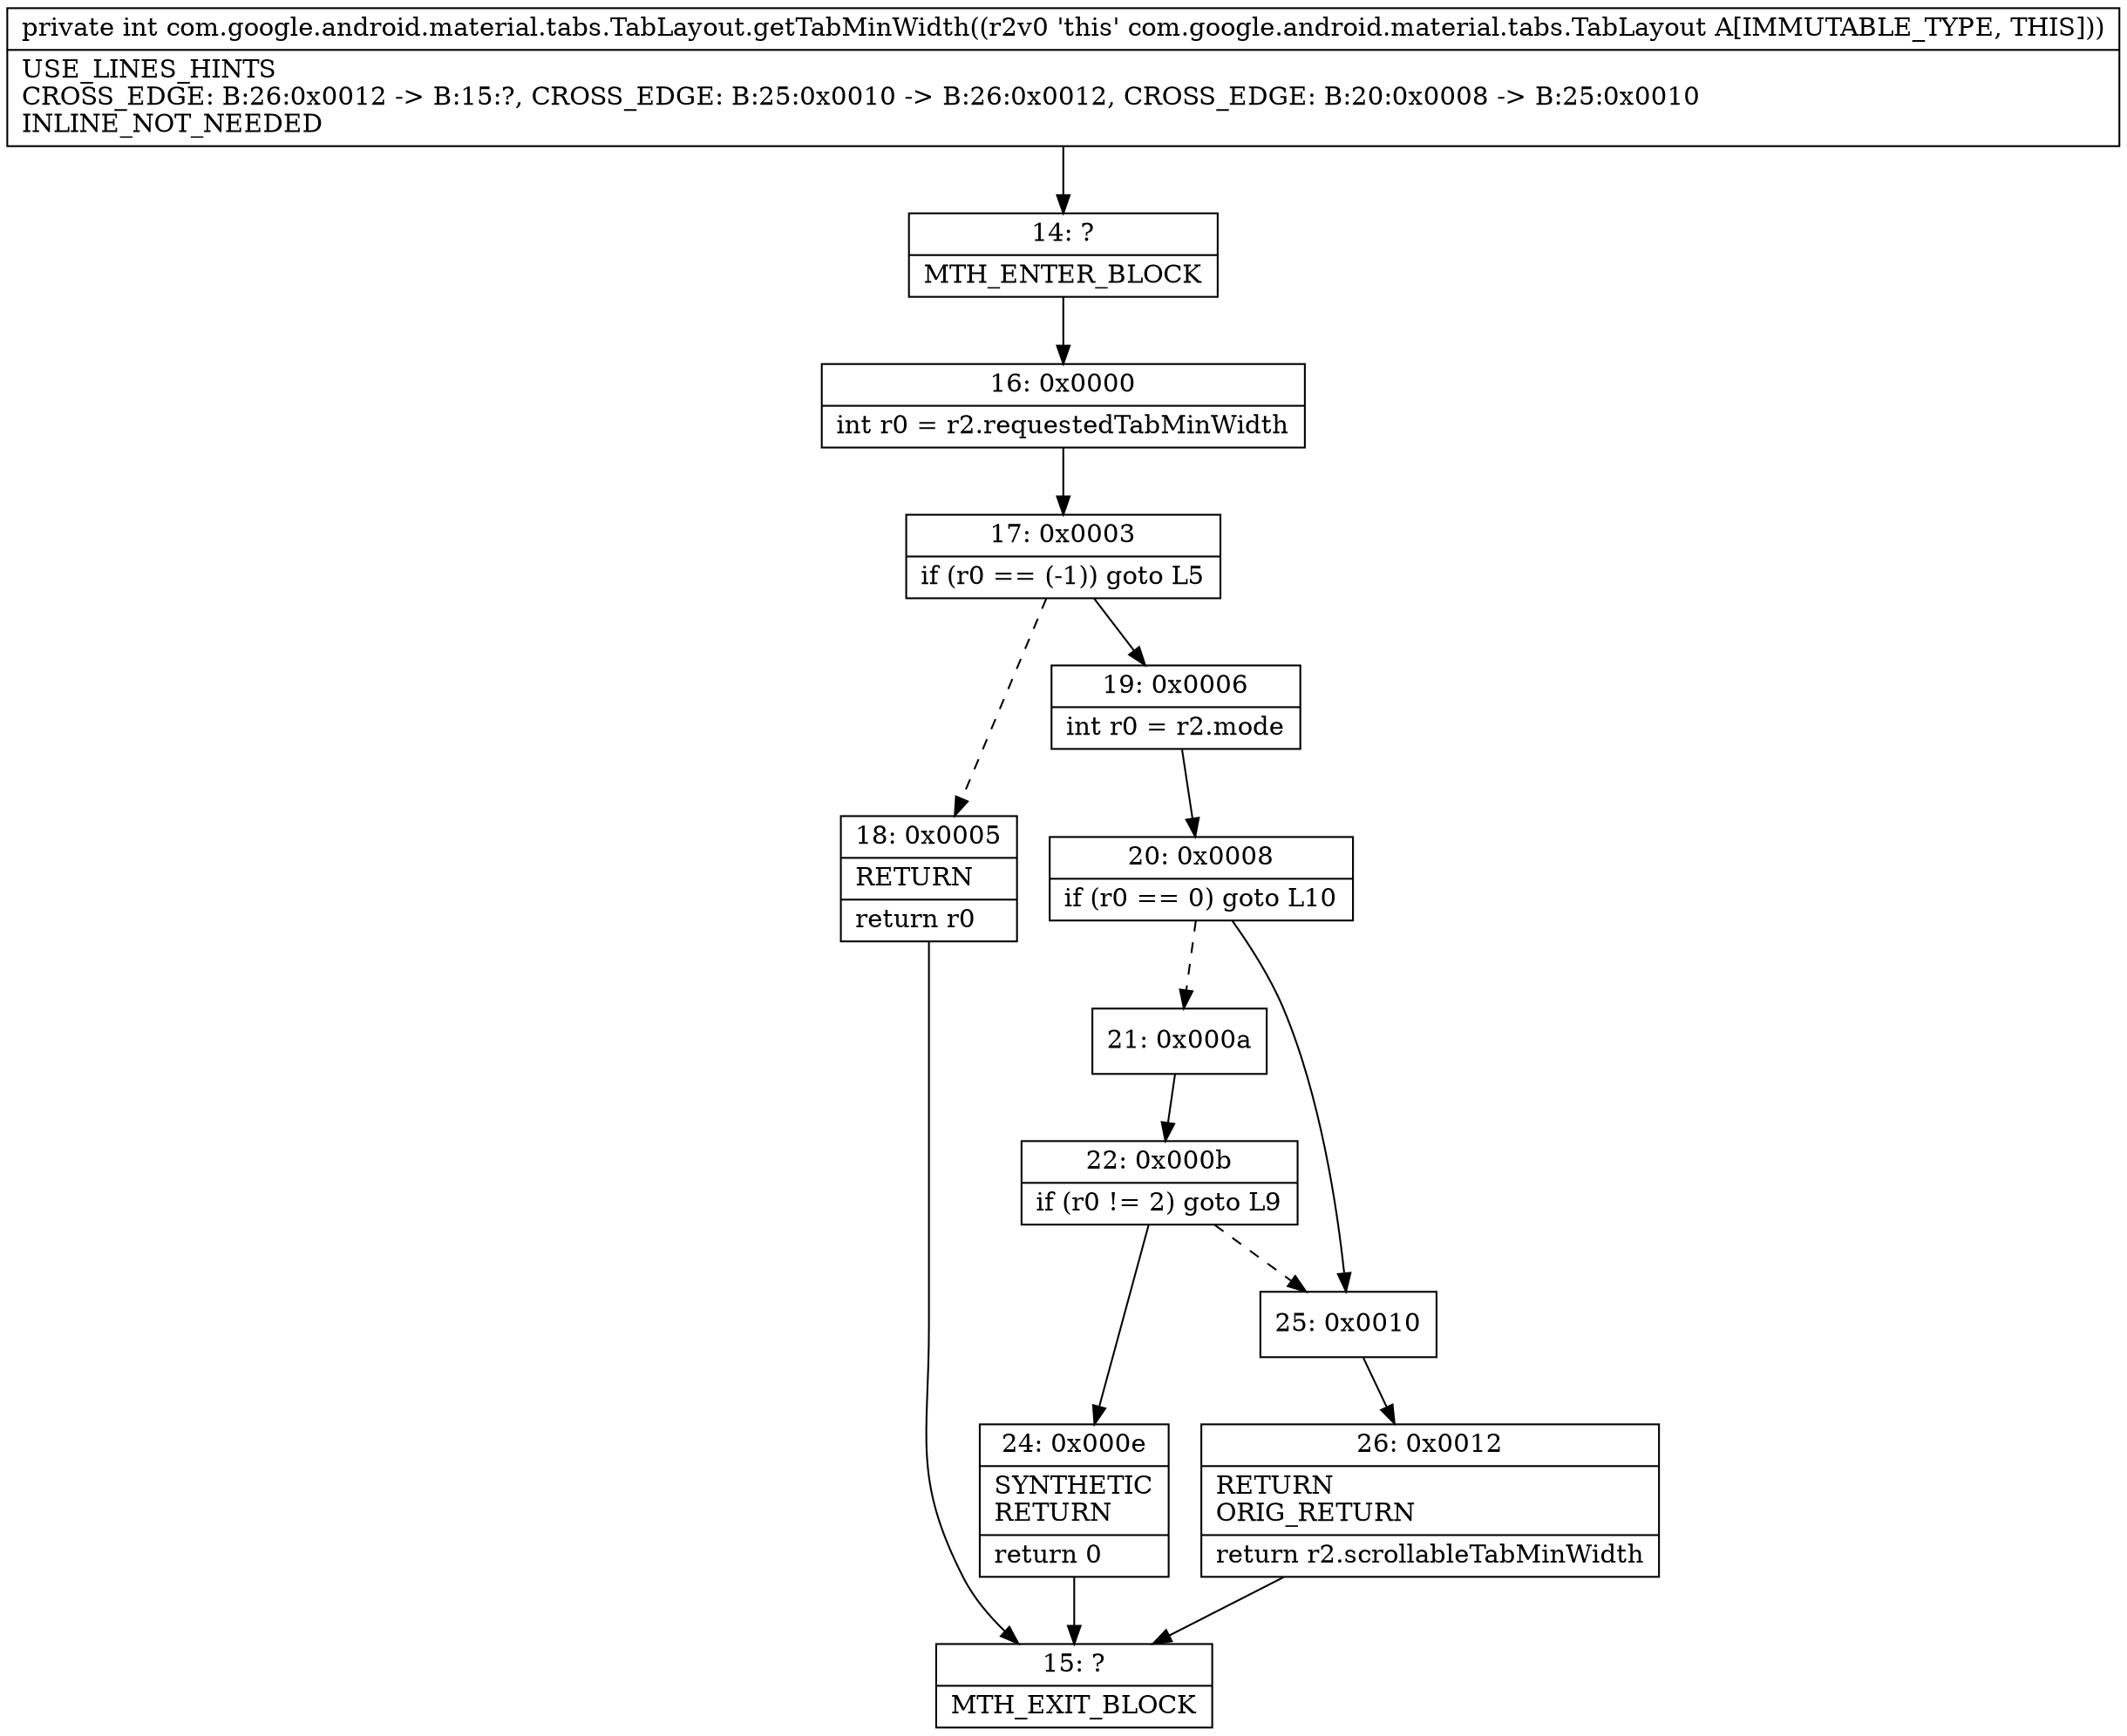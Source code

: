digraph "CFG forcom.google.android.material.tabs.TabLayout.getTabMinWidth()I" {
Node_14 [shape=record,label="{14\:\ ?|MTH_ENTER_BLOCK\l}"];
Node_16 [shape=record,label="{16\:\ 0x0000|int r0 = r2.requestedTabMinWidth\l}"];
Node_17 [shape=record,label="{17\:\ 0x0003|if (r0 == (\-1)) goto L5\l}"];
Node_18 [shape=record,label="{18\:\ 0x0005|RETURN\l|return r0\l}"];
Node_15 [shape=record,label="{15\:\ ?|MTH_EXIT_BLOCK\l}"];
Node_19 [shape=record,label="{19\:\ 0x0006|int r0 = r2.mode\l}"];
Node_20 [shape=record,label="{20\:\ 0x0008|if (r0 == 0) goto L10\l}"];
Node_21 [shape=record,label="{21\:\ 0x000a}"];
Node_22 [shape=record,label="{22\:\ 0x000b|if (r0 != 2) goto L9\l}"];
Node_24 [shape=record,label="{24\:\ 0x000e|SYNTHETIC\lRETURN\l|return 0\l}"];
Node_25 [shape=record,label="{25\:\ 0x0010}"];
Node_26 [shape=record,label="{26\:\ 0x0012|RETURN\lORIG_RETURN\l|return r2.scrollableTabMinWidth\l}"];
MethodNode[shape=record,label="{private int com.google.android.material.tabs.TabLayout.getTabMinWidth((r2v0 'this' com.google.android.material.tabs.TabLayout A[IMMUTABLE_TYPE, THIS]))  | USE_LINES_HINTS\lCROSS_EDGE: B:26:0x0012 \-\> B:15:?, CROSS_EDGE: B:25:0x0010 \-\> B:26:0x0012, CROSS_EDGE: B:20:0x0008 \-\> B:25:0x0010\lINLINE_NOT_NEEDED\l}"];
MethodNode -> Node_14;Node_14 -> Node_16;
Node_16 -> Node_17;
Node_17 -> Node_18[style=dashed];
Node_17 -> Node_19;
Node_18 -> Node_15;
Node_19 -> Node_20;
Node_20 -> Node_21[style=dashed];
Node_20 -> Node_25;
Node_21 -> Node_22;
Node_22 -> Node_24;
Node_22 -> Node_25[style=dashed];
Node_24 -> Node_15;
Node_25 -> Node_26;
Node_26 -> Node_15;
}


